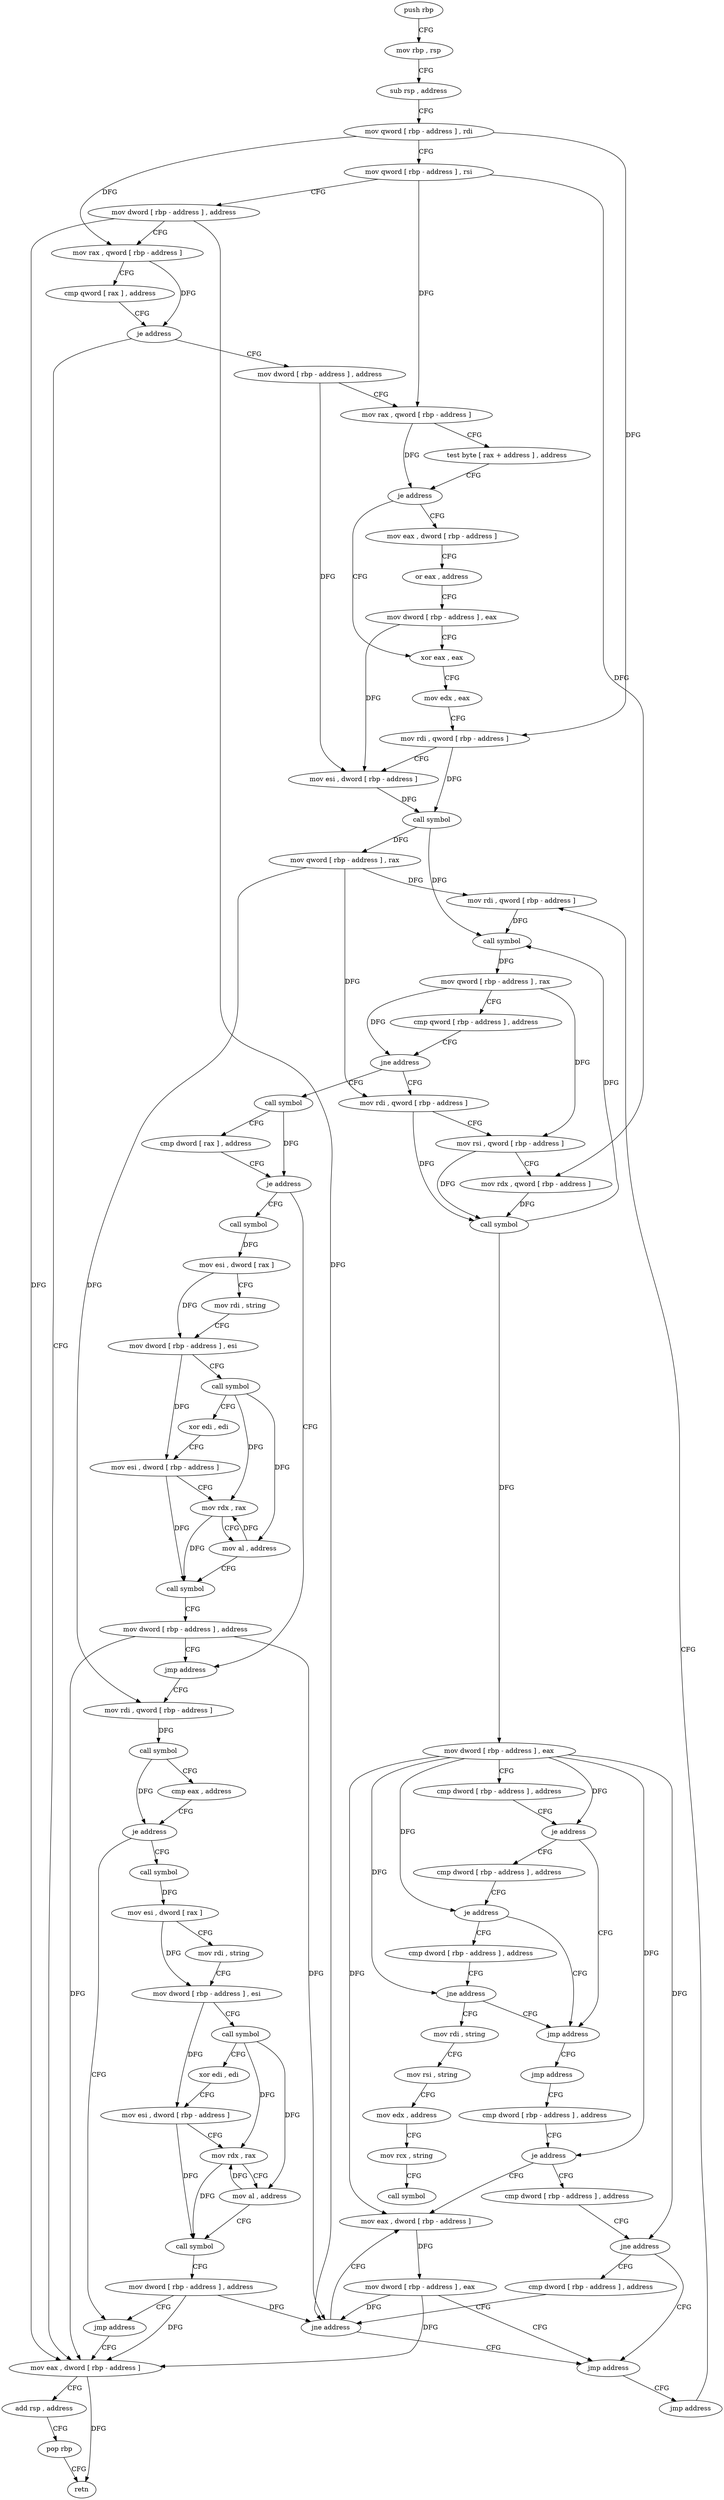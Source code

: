 digraph "func" {
"4209440" [label = "push rbp" ]
"4209441" [label = "mov rbp , rsp" ]
"4209444" [label = "sub rsp , address" ]
"4209448" [label = "mov qword [ rbp - address ] , rdi" ]
"4209452" [label = "mov qword [ rbp - address ] , rsi" ]
"4209456" [label = "mov dword [ rbp - address ] , address" ]
"4209463" [label = "mov rax , qword [ rbp - address ]" ]
"4209467" [label = "cmp qword [ rax ] , address" ]
"4209471" [label = "je address" ]
"4209833" [label = "mov eax , dword [ rbp - address ]" ]
"4209477" [label = "mov dword [ rbp - address ] , address" ]
"4209836" [label = "add rsp , address" ]
"4209840" [label = "pop rbp" ]
"4209841" [label = "retn" ]
"4209484" [label = "mov rax , qword [ rbp - address ]" ]
"4209488" [label = "test byte [ rax + address ] , address" ]
"4209492" [label = "je address" ]
"4209507" [label = "xor eax , eax" ]
"4209498" [label = "mov eax , dword [ rbp - address ]" ]
"4209509" [label = "mov edx , eax" ]
"4209511" [label = "mov rdi , qword [ rbp - address ]" ]
"4209515" [label = "mov esi , dword [ rbp - address ]" ]
"4209518" [label = "call symbol" ]
"4209523" [label = "mov qword [ rbp - address ] , rax" ]
"4209527" [label = "mov rdi , qword [ rbp - address ]" ]
"4209501" [label = "or eax , address" ]
"4209504" [label = "mov dword [ rbp - address ] , eax" ]
"4209617" [label = "mov rdi , qword [ rbp - address ]" ]
"4209621" [label = "mov rsi , qword [ rbp - address ]" ]
"4209625" [label = "mov rdx , qword [ rbp - address ]" ]
"4209629" [label = "call symbol" ]
"4209634" [label = "mov dword [ rbp - address ] , eax" ]
"4209637" [label = "cmp dword [ rbp - address ] , address" ]
"4209641" [label = "je address" ]
"4209667" [label = "jmp address" ]
"4209647" [label = "cmp dword [ rbp - address ] , address" ]
"4209551" [label = "call symbol" ]
"4209556" [label = "cmp dword [ rax ] , address" ]
"4209559" [label = "je address" ]
"4209612" [label = "jmp address" ]
"4209565" [label = "call symbol" ]
"4209712" [label = "jmp address" ]
"4209651" [label = "je address" ]
"4209657" [label = "cmp dword [ rbp - address ] , address" ]
"4209763" [label = "mov rdi , qword [ rbp - address ]" ]
"4209570" [label = "mov esi , dword [ rax ]" ]
"4209572" [label = "mov rdi , string" ]
"4209582" [label = "mov dword [ rbp - address ] , esi" ]
"4209585" [label = "call symbol" ]
"4209590" [label = "xor edi , edi" ]
"4209592" [label = "mov esi , dword [ rbp - address ]" ]
"4209595" [label = "mov rdx , rax" ]
"4209598" [label = "mov al , address" ]
"4209600" [label = "call symbol" ]
"4209605" [label = "mov dword [ rbp - address ] , address" ]
"4209717" [label = "cmp dword [ rbp - address ] , address" ]
"4209661" [label = "jne address" ]
"4209672" [label = "mov rdi , string" ]
"4209767" [label = "call symbol" ]
"4209772" [label = "cmp eax , address" ]
"4209775" [label = "je address" ]
"4209828" [label = "jmp address" ]
"4209781" [label = "call symbol" ]
"4209721" [label = "je address" ]
"4209747" [label = "mov eax , dword [ rbp - address ]" ]
"4209727" [label = "cmp dword [ rbp - address ] , address" ]
"4209682" [label = "mov rsi , string" ]
"4209692" [label = "mov edx , address" ]
"4209697" [label = "mov rcx , string" ]
"4209707" [label = "call symbol" ]
"4209786" [label = "mov esi , dword [ rax ]" ]
"4209788" [label = "mov rdi , string" ]
"4209798" [label = "mov dword [ rbp - address ] , esi" ]
"4209801" [label = "call symbol" ]
"4209806" [label = "xor edi , edi" ]
"4209808" [label = "mov esi , dword [ rbp - address ]" ]
"4209811" [label = "mov rdx , rax" ]
"4209814" [label = "mov al , address" ]
"4209816" [label = "call symbol" ]
"4209821" [label = "mov dword [ rbp - address ] , address" ]
"4209750" [label = "mov dword [ rbp - address ] , eax" ]
"4209753" [label = "jmp address" ]
"4209731" [label = "jne address" ]
"4209737" [label = "cmp dword [ rbp - address ] , address" ]
"4209758" [label = "jmp address" ]
"4209741" [label = "jne address" ]
"4209531" [label = "call symbol" ]
"4209536" [label = "mov qword [ rbp - address ] , rax" ]
"4209540" [label = "cmp qword [ rbp - address ] , address" ]
"4209545" [label = "jne address" ]
"4209440" -> "4209441" [ label = "CFG" ]
"4209441" -> "4209444" [ label = "CFG" ]
"4209444" -> "4209448" [ label = "CFG" ]
"4209448" -> "4209452" [ label = "CFG" ]
"4209448" -> "4209463" [ label = "DFG" ]
"4209448" -> "4209511" [ label = "DFG" ]
"4209452" -> "4209456" [ label = "CFG" ]
"4209452" -> "4209484" [ label = "DFG" ]
"4209452" -> "4209625" [ label = "DFG" ]
"4209456" -> "4209463" [ label = "CFG" ]
"4209456" -> "4209833" [ label = "DFG" ]
"4209456" -> "4209741" [ label = "DFG" ]
"4209463" -> "4209467" [ label = "CFG" ]
"4209463" -> "4209471" [ label = "DFG" ]
"4209467" -> "4209471" [ label = "CFG" ]
"4209471" -> "4209833" [ label = "CFG" ]
"4209471" -> "4209477" [ label = "CFG" ]
"4209833" -> "4209836" [ label = "CFG" ]
"4209833" -> "4209841" [ label = "DFG" ]
"4209477" -> "4209484" [ label = "CFG" ]
"4209477" -> "4209515" [ label = "DFG" ]
"4209836" -> "4209840" [ label = "CFG" ]
"4209840" -> "4209841" [ label = "CFG" ]
"4209484" -> "4209488" [ label = "CFG" ]
"4209484" -> "4209492" [ label = "DFG" ]
"4209488" -> "4209492" [ label = "CFG" ]
"4209492" -> "4209507" [ label = "CFG" ]
"4209492" -> "4209498" [ label = "CFG" ]
"4209507" -> "4209509" [ label = "CFG" ]
"4209498" -> "4209501" [ label = "CFG" ]
"4209509" -> "4209511" [ label = "CFG" ]
"4209511" -> "4209515" [ label = "CFG" ]
"4209511" -> "4209518" [ label = "DFG" ]
"4209515" -> "4209518" [ label = "DFG" ]
"4209518" -> "4209523" [ label = "DFG" ]
"4209518" -> "4209531" [ label = "DFG" ]
"4209523" -> "4209527" [ label = "DFG" ]
"4209523" -> "4209617" [ label = "DFG" ]
"4209523" -> "4209763" [ label = "DFG" ]
"4209527" -> "4209531" [ label = "DFG" ]
"4209501" -> "4209504" [ label = "CFG" ]
"4209504" -> "4209507" [ label = "CFG" ]
"4209504" -> "4209515" [ label = "DFG" ]
"4209617" -> "4209621" [ label = "CFG" ]
"4209617" -> "4209629" [ label = "DFG" ]
"4209621" -> "4209625" [ label = "CFG" ]
"4209621" -> "4209629" [ label = "DFG" ]
"4209625" -> "4209629" [ label = "DFG" ]
"4209629" -> "4209634" [ label = "DFG" ]
"4209629" -> "4209531" [ label = "DFG" ]
"4209634" -> "4209637" [ label = "CFG" ]
"4209634" -> "4209641" [ label = "DFG" ]
"4209634" -> "4209651" [ label = "DFG" ]
"4209634" -> "4209661" [ label = "DFG" ]
"4209634" -> "4209721" [ label = "DFG" ]
"4209634" -> "4209747" [ label = "DFG" ]
"4209634" -> "4209731" [ label = "DFG" ]
"4209637" -> "4209641" [ label = "CFG" ]
"4209641" -> "4209667" [ label = "CFG" ]
"4209641" -> "4209647" [ label = "CFG" ]
"4209667" -> "4209712" [ label = "CFG" ]
"4209647" -> "4209651" [ label = "CFG" ]
"4209551" -> "4209556" [ label = "CFG" ]
"4209551" -> "4209559" [ label = "DFG" ]
"4209556" -> "4209559" [ label = "CFG" ]
"4209559" -> "4209612" [ label = "CFG" ]
"4209559" -> "4209565" [ label = "CFG" ]
"4209612" -> "4209763" [ label = "CFG" ]
"4209565" -> "4209570" [ label = "DFG" ]
"4209712" -> "4209717" [ label = "CFG" ]
"4209651" -> "4209667" [ label = "CFG" ]
"4209651" -> "4209657" [ label = "CFG" ]
"4209657" -> "4209661" [ label = "CFG" ]
"4209763" -> "4209767" [ label = "DFG" ]
"4209570" -> "4209572" [ label = "CFG" ]
"4209570" -> "4209582" [ label = "DFG" ]
"4209572" -> "4209582" [ label = "CFG" ]
"4209582" -> "4209585" [ label = "CFG" ]
"4209582" -> "4209592" [ label = "DFG" ]
"4209585" -> "4209590" [ label = "CFG" ]
"4209585" -> "4209595" [ label = "DFG" ]
"4209585" -> "4209598" [ label = "DFG" ]
"4209590" -> "4209592" [ label = "CFG" ]
"4209592" -> "4209595" [ label = "CFG" ]
"4209592" -> "4209600" [ label = "DFG" ]
"4209595" -> "4209598" [ label = "CFG" ]
"4209595" -> "4209600" [ label = "DFG" ]
"4209598" -> "4209600" [ label = "CFG" ]
"4209598" -> "4209595" [ label = "DFG" ]
"4209600" -> "4209605" [ label = "CFG" ]
"4209605" -> "4209612" [ label = "CFG" ]
"4209605" -> "4209833" [ label = "DFG" ]
"4209605" -> "4209741" [ label = "DFG" ]
"4209717" -> "4209721" [ label = "CFG" ]
"4209661" -> "4209672" [ label = "CFG" ]
"4209661" -> "4209667" [ label = "CFG" ]
"4209672" -> "4209682" [ label = "CFG" ]
"4209767" -> "4209772" [ label = "CFG" ]
"4209767" -> "4209775" [ label = "DFG" ]
"4209772" -> "4209775" [ label = "CFG" ]
"4209775" -> "4209828" [ label = "CFG" ]
"4209775" -> "4209781" [ label = "CFG" ]
"4209828" -> "4209833" [ label = "CFG" ]
"4209781" -> "4209786" [ label = "DFG" ]
"4209721" -> "4209747" [ label = "CFG" ]
"4209721" -> "4209727" [ label = "CFG" ]
"4209747" -> "4209750" [ label = "DFG" ]
"4209727" -> "4209731" [ label = "CFG" ]
"4209682" -> "4209692" [ label = "CFG" ]
"4209692" -> "4209697" [ label = "CFG" ]
"4209697" -> "4209707" [ label = "CFG" ]
"4209786" -> "4209788" [ label = "CFG" ]
"4209786" -> "4209798" [ label = "DFG" ]
"4209788" -> "4209798" [ label = "CFG" ]
"4209798" -> "4209801" [ label = "CFG" ]
"4209798" -> "4209808" [ label = "DFG" ]
"4209801" -> "4209806" [ label = "CFG" ]
"4209801" -> "4209811" [ label = "DFG" ]
"4209801" -> "4209814" [ label = "DFG" ]
"4209806" -> "4209808" [ label = "CFG" ]
"4209808" -> "4209811" [ label = "CFG" ]
"4209808" -> "4209816" [ label = "DFG" ]
"4209811" -> "4209814" [ label = "CFG" ]
"4209811" -> "4209816" [ label = "DFG" ]
"4209814" -> "4209816" [ label = "CFG" ]
"4209814" -> "4209811" [ label = "DFG" ]
"4209816" -> "4209821" [ label = "CFG" ]
"4209821" -> "4209828" [ label = "CFG" ]
"4209821" -> "4209833" [ label = "DFG" ]
"4209821" -> "4209741" [ label = "DFG" ]
"4209750" -> "4209753" [ label = "CFG" ]
"4209750" -> "4209833" [ label = "DFG" ]
"4209750" -> "4209741" [ label = "DFG" ]
"4209753" -> "4209758" [ label = "CFG" ]
"4209731" -> "4209753" [ label = "CFG" ]
"4209731" -> "4209737" [ label = "CFG" ]
"4209737" -> "4209741" [ label = "CFG" ]
"4209758" -> "4209527" [ label = "CFG" ]
"4209741" -> "4209753" [ label = "CFG" ]
"4209741" -> "4209747" [ label = "CFG" ]
"4209531" -> "4209536" [ label = "DFG" ]
"4209536" -> "4209540" [ label = "CFG" ]
"4209536" -> "4209545" [ label = "DFG" ]
"4209536" -> "4209621" [ label = "DFG" ]
"4209540" -> "4209545" [ label = "CFG" ]
"4209545" -> "4209617" [ label = "CFG" ]
"4209545" -> "4209551" [ label = "CFG" ]
}
